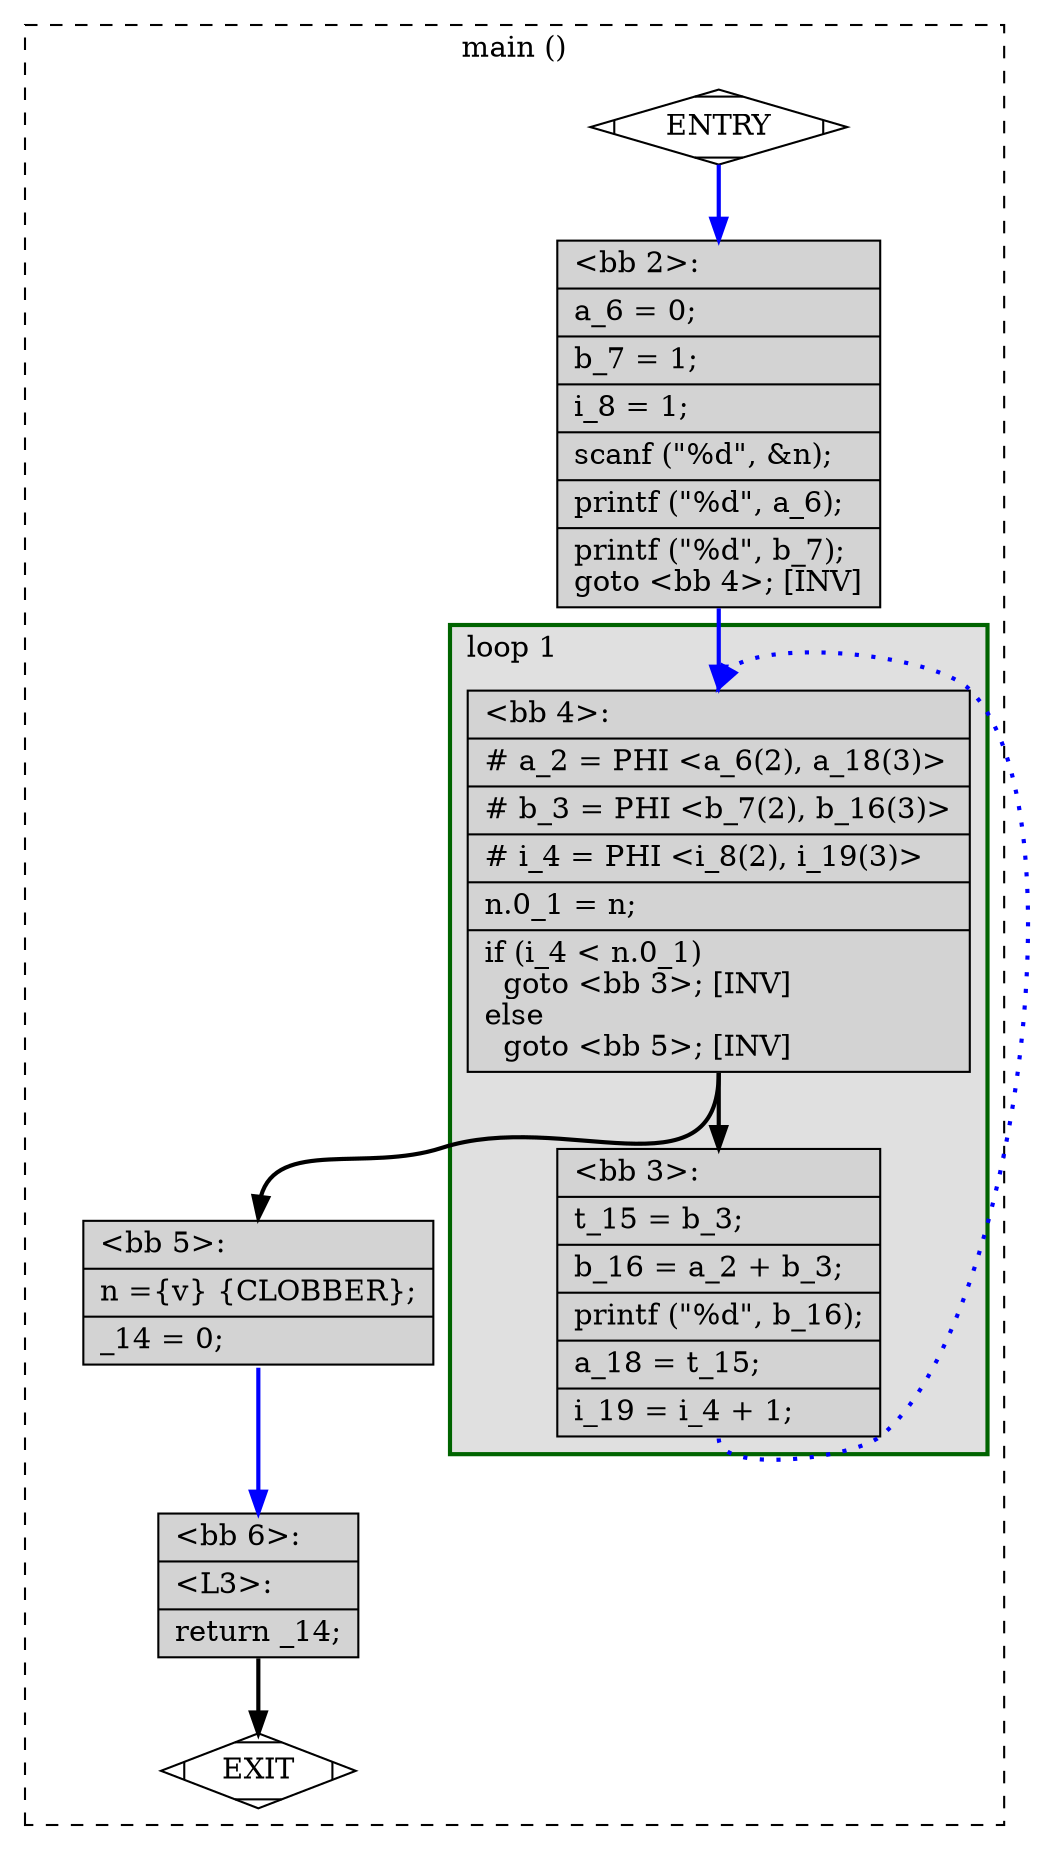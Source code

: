 digraph "main.c.046t.release_ssa" {
overlap=false;
subgraph "cluster_main" {
	style="dashed";
	color="black";
	label="main ()";
	subgraph cluster_0_1 {
	style="filled";
	color="darkgreen";
	fillcolor="grey88";
	label="loop 1";
	labeljust=l;
	penwidth=2;
	fn_0_basic_block_4 [shape=record,style=filled,fillcolor=lightgrey,label="{\<bb\ 4\>:\l\
|#\ a_2\ =\ PHI\ \<a_6(2),\ a_18(3)\>\l\
|#\ b_3\ =\ PHI\ \<b_7(2),\ b_16(3)\>\l\
|#\ i_4\ =\ PHI\ \<i_8(2),\ i_19(3)\>\l\
|n.0_1\ =\ n;\l\
|if\ (i_4\ \<\ n.0_1)\l\
\ \ goto\ \<bb\ 3\>;\ [INV]\l\
else\l\
\ \ goto\ \<bb\ 5\>;\ [INV]\l\
}"];

	fn_0_basic_block_3 [shape=record,style=filled,fillcolor=lightgrey,label="{\<bb\ 3\>:\l\
|t_15\ =\ b_3;\l\
|b_16\ =\ a_2\ +\ b_3;\l\
|printf\ (\"%d\",\ b_16);\l\
|a_18\ =\ t_15;\l\
|i_19\ =\ i_4\ +\ 1;\l\
}"];

	}
	fn_0_basic_block_0 [shape=Mdiamond,style=filled,fillcolor=white,label="ENTRY"];

	fn_0_basic_block_1 [shape=Mdiamond,style=filled,fillcolor=white,label="EXIT"];

	fn_0_basic_block_2 [shape=record,style=filled,fillcolor=lightgrey,label="{\<bb\ 2\>:\l\
|a_6\ =\ 0;\l\
|b_7\ =\ 1;\l\
|i_8\ =\ 1;\l\
|scanf\ (\"%d\",\ &n);\l\
|printf\ (\"%d\",\ a_6);\l\
|printf\ (\"%d\",\ b_7);\l\
goto\ \<bb\ 4\>;\ [INV]\l\
}"];

	fn_0_basic_block_5 [shape=record,style=filled,fillcolor=lightgrey,label="{\<bb\ 5\>:\l\
|n\ =\{v\}\ \{CLOBBER\};\l\
|_14\ =\ 0;\l\
}"];

	fn_0_basic_block_6 [shape=record,style=filled,fillcolor=lightgrey,label="{\<bb\ 6\>:\l\
|\<L3\>:\l\
|return\ _14;\l\
}"];

	fn_0_basic_block_0:s -> fn_0_basic_block_2:n [style="solid,bold",color=blue,weight=100,constraint=true];
	fn_0_basic_block_2:s -> fn_0_basic_block_4:n [style="solid,bold",color=blue,weight=100,constraint=true];
	fn_0_basic_block_3:s -> fn_0_basic_block_4:n [style="dotted,bold",color=blue,weight=10,constraint=false];
	fn_0_basic_block_4:s -> fn_0_basic_block_3:n [style="solid,bold",color=black,weight=10,constraint=true];
	fn_0_basic_block_4:s -> fn_0_basic_block_5:n [style="solid,bold",color=black,weight=10,constraint=true];
	fn_0_basic_block_5:s -> fn_0_basic_block_6:n [style="solid,bold",color=blue,weight=100,constraint=true];
	fn_0_basic_block_6:s -> fn_0_basic_block_1:n [style="solid,bold",color=black,weight=10,constraint=true];
	fn_0_basic_block_0:s -> fn_0_basic_block_1:n [style="invis",constraint=true];
}
}
